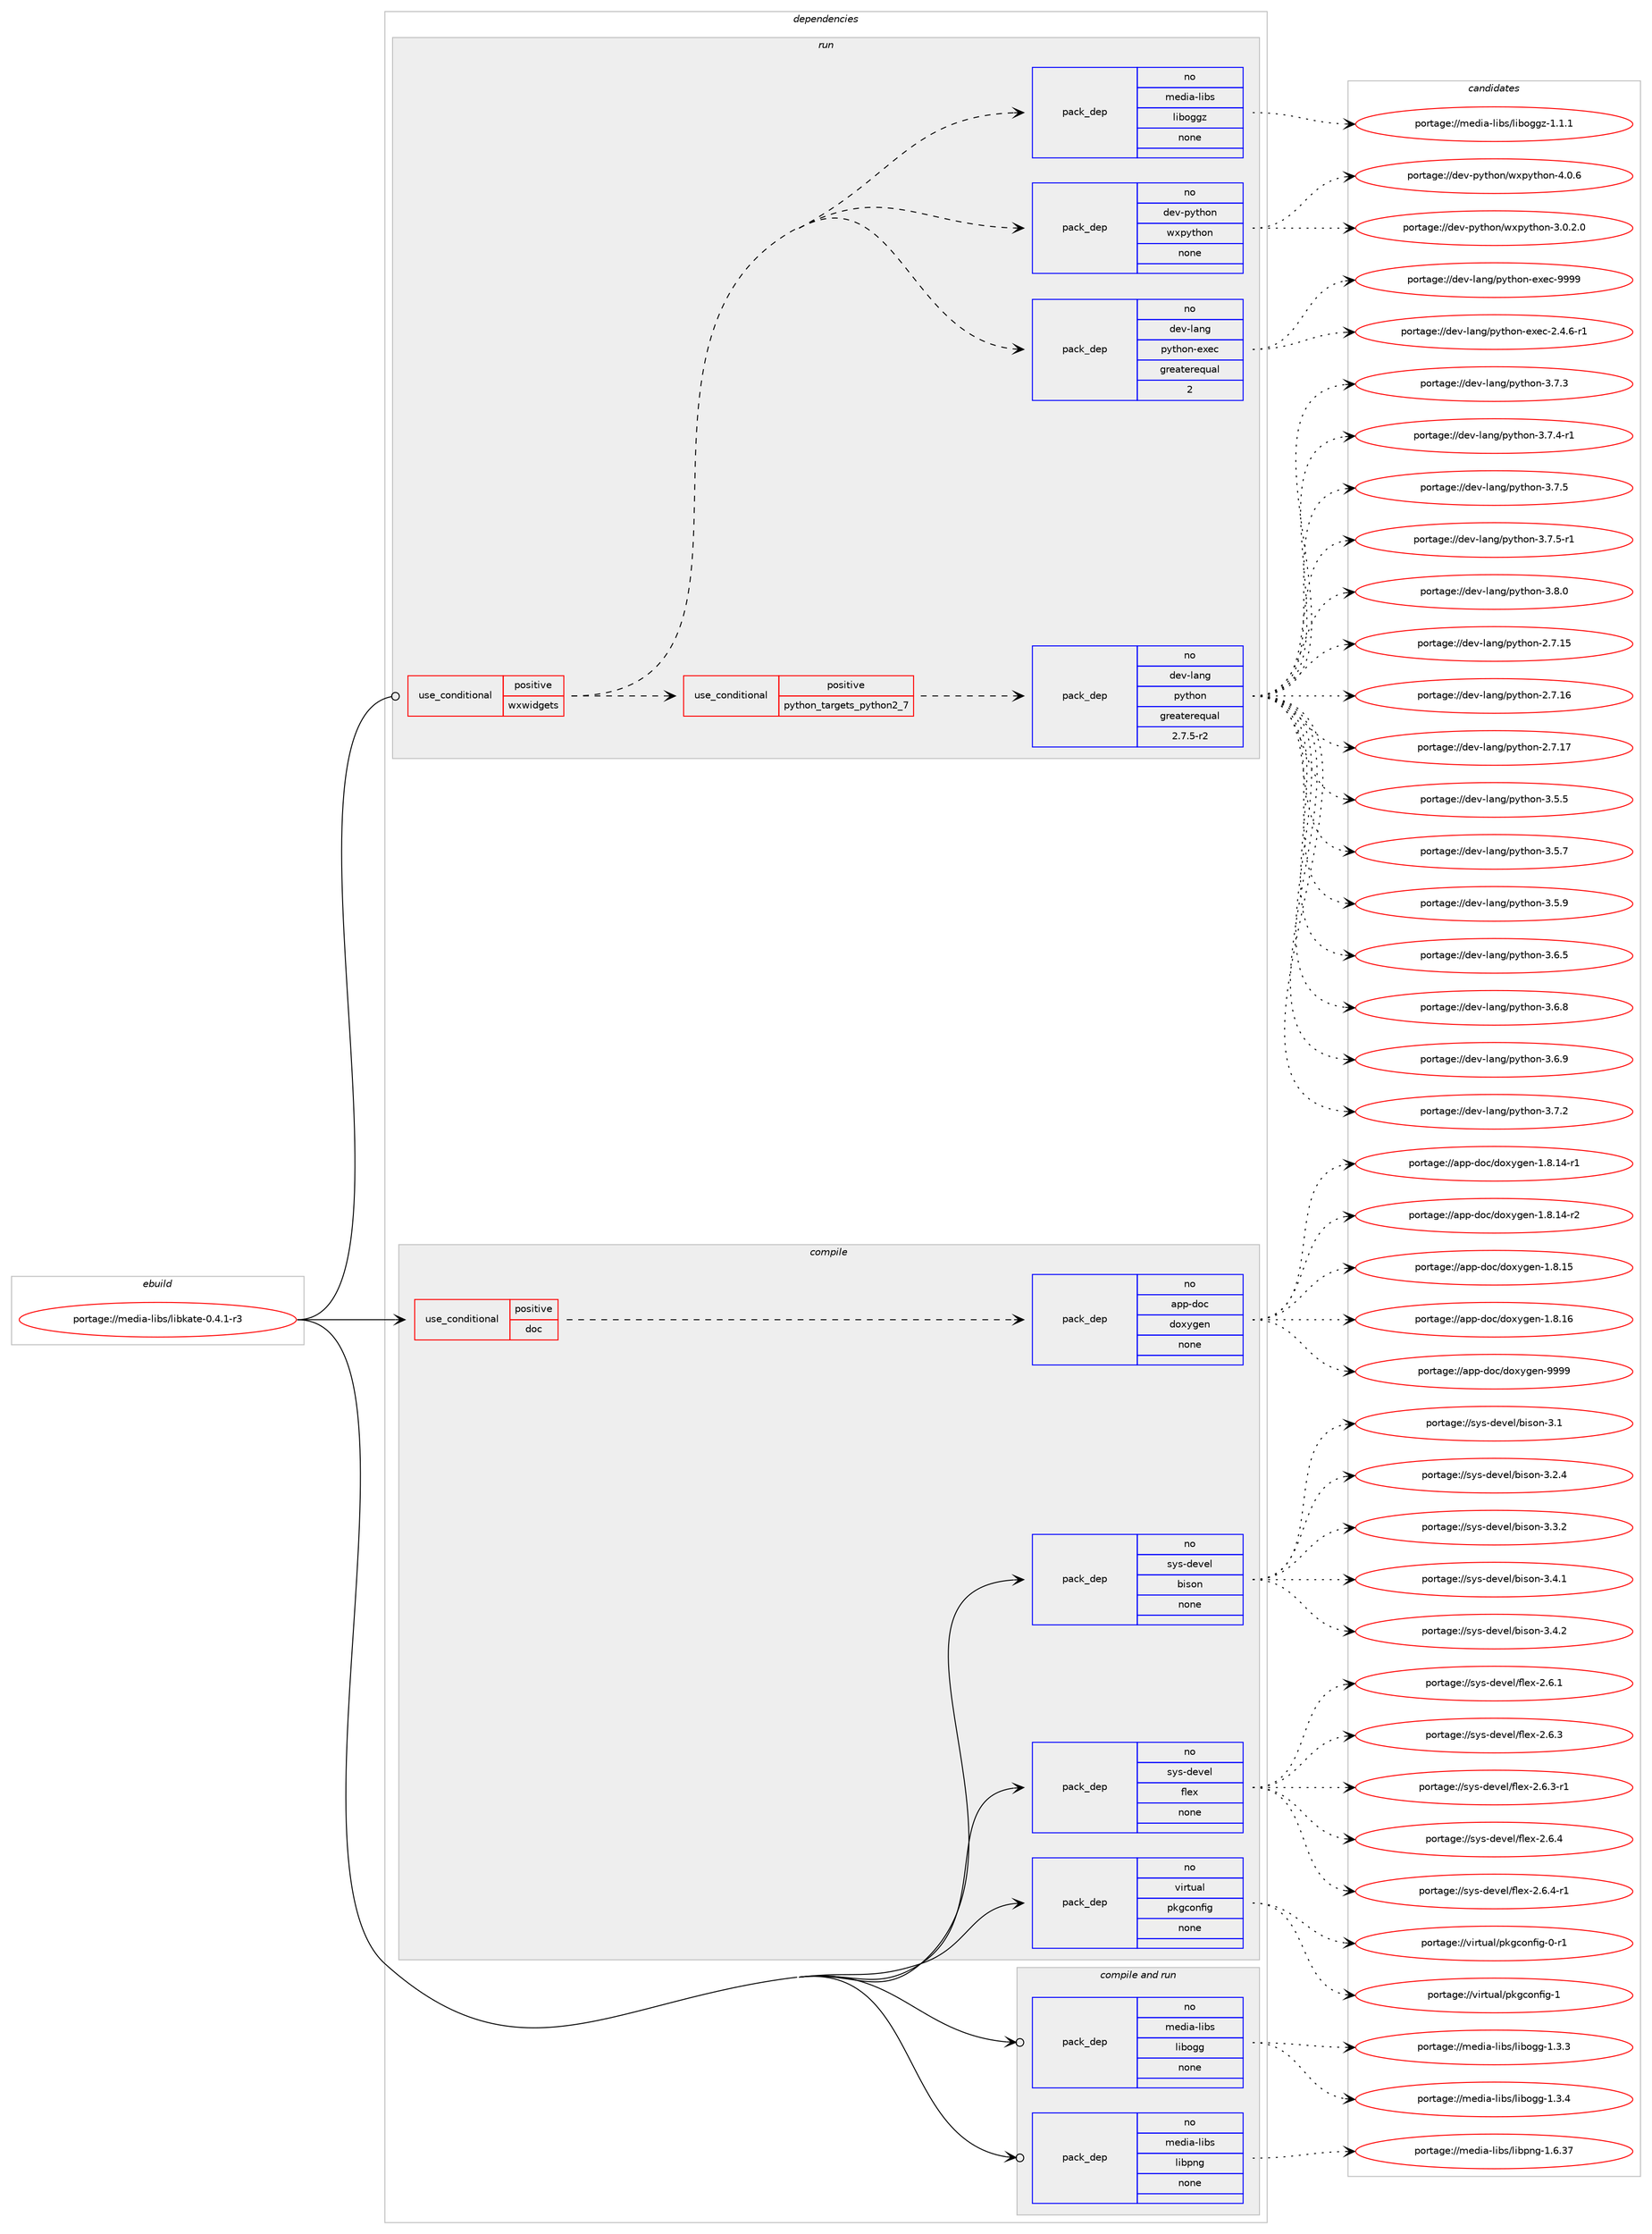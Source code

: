digraph prolog {

# *************
# Graph options
# *************

newrank=true;
concentrate=true;
compound=true;
graph [rankdir=LR,fontname=Helvetica,fontsize=10,ranksep=1.5];#, ranksep=2.5, nodesep=0.2];
edge  [arrowhead=vee];
node  [fontname=Helvetica,fontsize=10];

# **********
# The ebuild
# **********

subgraph cluster_leftcol {
color=gray;
rank=same;
label=<<i>ebuild</i>>;
id [label="portage://media-libs/libkate-0.4.1-r3", color=red, width=4, href="../media-libs/libkate-0.4.1-r3.svg"];
}

# ****************
# The dependencies
# ****************

subgraph cluster_midcol {
color=gray;
label=<<i>dependencies</i>>;
subgraph cluster_compile {
fillcolor="#eeeeee";
style=filled;
label=<<i>compile</i>>;
subgraph cond80084 {
dependency320799 [label=<<TABLE BORDER="0" CELLBORDER="1" CELLSPACING="0" CELLPADDING="4"><TR><TD ROWSPAN="3" CELLPADDING="10">use_conditional</TD></TR><TR><TD>positive</TD></TR><TR><TD>doc</TD></TR></TABLE>>, shape=none, color=red];
subgraph pack235493 {
dependency320800 [label=<<TABLE BORDER="0" CELLBORDER="1" CELLSPACING="0" CELLPADDING="4" WIDTH="220"><TR><TD ROWSPAN="6" CELLPADDING="30">pack_dep</TD></TR><TR><TD WIDTH="110">no</TD></TR><TR><TD>app-doc</TD></TR><TR><TD>doxygen</TD></TR><TR><TD>none</TD></TR><TR><TD></TD></TR></TABLE>>, shape=none, color=blue];
}
dependency320799:e -> dependency320800:w [weight=20,style="dashed",arrowhead="vee"];
}
id:e -> dependency320799:w [weight=20,style="solid",arrowhead="vee"];
subgraph pack235494 {
dependency320801 [label=<<TABLE BORDER="0" CELLBORDER="1" CELLSPACING="0" CELLPADDING="4" WIDTH="220"><TR><TD ROWSPAN="6" CELLPADDING="30">pack_dep</TD></TR><TR><TD WIDTH="110">no</TD></TR><TR><TD>sys-devel</TD></TR><TR><TD>bison</TD></TR><TR><TD>none</TD></TR><TR><TD></TD></TR></TABLE>>, shape=none, color=blue];
}
id:e -> dependency320801:w [weight=20,style="solid",arrowhead="vee"];
subgraph pack235495 {
dependency320802 [label=<<TABLE BORDER="0" CELLBORDER="1" CELLSPACING="0" CELLPADDING="4" WIDTH="220"><TR><TD ROWSPAN="6" CELLPADDING="30">pack_dep</TD></TR><TR><TD WIDTH="110">no</TD></TR><TR><TD>sys-devel</TD></TR><TR><TD>flex</TD></TR><TR><TD>none</TD></TR><TR><TD></TD></TR></TABLE>>, shape=none, color=blue];
}
id:e -> dependency320802:w [weight=20,style="solid",arrowhead="vee"];
subgraph pack235496 {
dependency320803 [label=<<TABLE BORDER="0" CELLBORDER="1" CELLSPACING="0" CELLPADDING="4" WIDTH="220"><TR><TD ROWSPAN="6" CELLPADDING="30">pack_dep</TD></TR><TR><TD WIDTH="110">no</TD></TR><TR><TD>virtual</TD></TR><TR><TD>pkgconfig</TD></TR><TR><TD>none</TD></TR><TR><TD></TD></TR></TABLE>>, shape=none, color=blue];
}
id:e -> dependency320803:w [weight=20,style="solid",arrowhead="vee"];
}
subgraph cluster_compileandrun {
fillcolor="#eeeeee";
style=filled;
label=<<i>compile and run</i>>;
subgraph pack235497 {
dependency320804 [label=<<TABLE BORDER="0" CELLBORDER="1" CELLSPACING="0" CELLPADDING="4" WIDTH="220"><TR><TD ROWSPAN="6" CELLPADDING="30">pack_dep</TD></TR><TR><TD WIDTH="110">no</TD></TR><TR><TD>media-libs</TD></TR><TR><TD>libogg</TD></TR><TR><TD>none</TD></TR><TR><TD></TD></TR></TABLE>>, shape=none, color=blue];
}
id:e -> dependency320804:w [weight=20,style="solid",arrowhead="odotvee"];
subgraph pack235498 {
dependency320805 [label=<<TABLE BORDER="0" CELLBORDER="1" CELLSPACING="0" CELLPADDING="4" WIDTH="220"><TR><TD ROWSPAN="6" CELLPADDING="30">pack_dep</TD></TR><TR><TD WIDTH="110">no</TD></TR><TR><TD>media-libs</TD></TR><TR><TD>libpng</TD></TR><TR><TD>none</TD></TR><TR><TD></TD></TR></TABLE>>, shape=none, color=blue];
}
id:e -> dependency320805:w [weight=20,style="solid",arrowhead="odotvee"];
}
subgraph cluster_run {
fillcolor="#eeeeee";
style=filled;
label=<<i>run</i>>;
subgraph cond80085 {
dependency320806 [label=<<TABLE BORDER="0" CELLBORDER="1" CELLSPACING="0" CELLPADDING="4"><TR><TD ROWSPAN="3" CELLPADDING="10">use_conditional</TD></TR><TR><TD>positive</TD></TR><TR><TD>wxwidgets</TD></TR></TABLE>>, shape=none, color=red];
subgraph cond80086 {
dependency320807 [label=<<TABLE BORDER="0" CELLBORDER="1" CELLSPACING="0" CELLPADDING="4"><TR><TD ROWSPAN="3" CELLPADDING="10">use_conditional</TD></TR><TR><TD>positive</TD></TR><TR><TD>python_targets_python2_7</TD></TR></TABLE>>, shape=none, color=red];
subgraph pack235499 {
dependency320808 [label=<<TABLE BORDER="0" CELLBORDER="1" CELLSPACING="0" CELLPADDING="4" WIDTH="220"><TR><TD ROWSPAN="6" CELLPADDING="30">pack_dep</TD></TR><TR><TD WIDTH="110">no</TD></TR><TR><TD>dev-lang</TD></TR><TR><TD>python</TD></TR><TR><TD>greaterequal</TD></TR><TR><TD>2.7.5-r2</TD></TR></TABLE>>, shape=none, color=blue];
}
dependency320807:e -> dependency320808:w [weight=20,style="dashed",arrowhead="vee"];
}
dependency320806:e -> dependency320807:w [weight=20,style="dashed",arrowhead="vee"];
subgraph pack235500 {
dependency320809 [label=<<TABLE BORDER="0" CELLBORDER="1" CELLSPACING="0" CELLPADDING="4" WIDTH="220"><TR><TD ROWSPAN="6" CELLPADDING="30">pack_dep</TD></TR><TR><TD WIDTH="110">no</TD></TR><TR><TD>dev-lang</TD></TR><TR><TD>python-exec</TD></TR><TR><TD>greaterequal</TD></TR><TR><TD>2</TD></TR></TABLE>>, shape=none, color=blue];
}
dependency320806:e -> dependency320809:w [weight=20,style="dashed",arrowhead="vee"];
subgraph pack235501 {
dependency320810 [label=<<TABLE BORDER="0" CELLBORDER="1" CELLSPACING="0" CELLPADDING="4" WIDTH="220"><TR><TD ROWSPAN="6" CELLPADDING="30">pack_dep</TD></TR><TR><TD WIDTH="110">no</TD></TR><TR><TD>dev-python</TD></TR><TR><TD>wxpython</TD></TR><TR><TD>none</TD></TR><TR><TD></TD></TR></TABLE>>, shape=none, color=blue];
}
dependency320806:e -> dependency320810:w [weight=20,style="dashed",arrowhead="vee"];
subgraph pack235502 {
dependency320811 [label=<<TABLE BORDER="0" CELLBORDER="1" CELLSPACING="0" CELLPADDING="4" WIDTH="220"><TR><TD ROWSPAN="6" CELLPADDING="30">pack_dep</TD></TR><TR><TD WIDTH="110">no</TD></TR><TR><TD>media-libs</TD></TR><TR><TD>liboggz</TD></TR><TR><TD>none</TD></TR><TR><TD></TD></TR></TABLE>>, shape=none, color=blue];
}
dependency320806:e -> dependency320811:w [weight=20,style="dashed",arrowhead="vee"];
}
id:e -> dependency320806:w [weight=20,style="solid",arrowhead="odot"];
}
}

# **************
# The candidates
# **************

subgraph cluster_choices {
rank=same;
color=gray;
label=<<i>candidates</i>>;

subgraph choice235493 {
color=black;
nodesep=1;
choiceportage97112112451001119947100111120121103101110454946564649524511449 [label="portage://app-doc/doxygen-1.8.14-r1", color=red, width=4,href="../app-doc/doxygen-1.8.14-r1.svg"];
choiceportage97112112451001119947100111120121103101110454946564649524511450 [label="portage://app-doc/doxygen-1.8.14-r2", color=red, width=4,href="../app-doc/doxygen-1.8.14-r2.svg"];
choiceportage9711211245100111994710011112012110310111045494656464953 [label="portage://app-doc/doxygen-1.8.15", color=red, width=4,href="../app-doc/doxygen-1.8.15.svg"];
choiceportage9711211245100111994710011112012110310111045494656464954 [label="portage://app-doc/doxygen-1.8.16", color=red, width=4,href="../app-doc/doxygen-1.8.16.svg"];
choiceportage971121124510011199471001111201211031011104557575757 [label="portage://app-doc/doxygen-9999", color=red, width=4,href="../app-doc/doxygen-9999.svg"];
dependency320800:e -> choiceportage97112112451001119947100111120121103101110454946564649524511449:w [style=dotted,weight="100"];
dependency320800:e -> choiceportage97112112451001119947100111120121103101110454946564649524511450:w [style=dotted,weight="100"];
dependency320800:e -> choiceportage9711211245100111994710011112012110310111045494656464953:w [style=dotted,weight="100"];
dependency320800:e -> choiceportage9711211245100111994710011112012110310111045494656464954:w [style=dotted,weight="100"];
dependency320800:e -> choiceportage971121124510011199471001111201211031011104557575757:w [style=dotted,weight="100"];
}
subgraph choice235494 {
color=black;
nodesep=1;
choiceportage11512111545100101118101108479810511511111045514649 [label="portage://sys-devel/bison-3.1", color=red, width=4,href="../sys-devel/bison-3.1.svg"];
choiceportage115121115451001011181011084798105115111110455146504652 [label="portage://sys-devel/bison-3.2.4", color=red, width=4,href="../sys-devel/bison-3.2.4.svg"];
choiceportage115121115451001011181011084798105115111110455146514650 [label="portage://sys-devel/bison-3.3.2", color=red, width=4,href="../sys-devel/bison-3.3.2.svg"];
choiceportage115121115451001011181011084798105115111110455146524649 [label="portage://sys-devel/bison-3.4.1", color=red, width=4,href="../sys-devel/bison-3.4.1.svg"];
choiceportage115121115451001011181011084798105115111110455146524650 [label="portage://sys-devel/bison-3.4.2", color=red, width=4,href="../sys-devel/bison-3.4.2.svg"];
dependency320801:e -> choiceportage11512111545100101118101108479810511511111045514649:w [style=dotted,weight="100"];
dependency320801:e -> choiceportage115121115451001011181011084798105115111110455146504652:w [style=dotted,weight="100"];
dependency320801:e -> choiceportage115121115451001011181011084798105115111110455146514650:w [style=dotted,weight="100"];
dependency320801:e -> choiceportage115121115451001011181011084798105115111110455146524649:w [style=dotted,weight="100"];
dependency320801:e -> choiceportage115121115451001011181011084798105115111110455146524650:w [style=dotted,weight="100"];
}
subgraph choice235495 {
color=black;
nodesep=1;
choiceportage1151211154510010111810110847102108101120455046544649 [label="portage://sys-devel/flex-2.6.1", color=red, width=4,href="../sys-devel/flex-2.6.1.svg"];
choiceportage1151211154510010111810110847102108101120455046544651 [label="portage://sys-devel/flex-2.6.3", color=red, width=4,href="../sys-devel/flex-2.6.3.svg"];
choiceportage11512111545100101118101108471021081011204550465446514511449 [label="portage://sys-devel/flex-2.6.3-r1", color=red, width=4,href="../sys-devel/flex-2.6.3-r1.svg"];
choiceportage1151211154510010111810110847102108101120455046544652 [label="portage://sys-devel/flex-2.6.4", color=red, width=4,href="../sys-devel/flex-2.6.4.svg"];
choiceportage11512111545100101118101108471021081011204550465446524511449 [label="portage://sys-devel/flex-2.6.4-r1", color=red, width=4,href="../sys-devel/flex-2.6.4-r1.svg"];
dependency320802:e -> choiceportage1151211154510010111810110847102108101120455046544649:w [style=dotted,weight="100"];
dependency320802:e -> choiceportage1151211154510010111810110847102108101120455046544651:w [style=dotted,weight="100"];
dependency320802:e -> choiceportage11512111545100101118101108471021081011204550465446514511449:w [style=dotted,weight="100"];
dependency320802:e -> choiceportage1151211154510010111810110847102108101120455046544652:w [style=dotted,weight="100"];
dependency320802:e -> choiceportage11512111545100101118101108471021081011204550465446524511449:w [style=dotted,weight="100"];
}
subgraph choice235496 {
color=black;
nodesep=1;
choiceportage11810511411611797108471121071039911111010210510345484511449 [label="portage://virtual/pkgconfig-0-r1", color=red, width=4,href="../virtual/pkgconfig-0-r1.svg"];
choiceportage1181051141161179710847112107103991111101021051034549 [label="portage://virtual/pkgconfig-1", color=red, width=4,href="../virtual/pkgconfig-1.svg"];
dependency320803:e -> choiceportage11810511411611797108471121071039911111010210510345484511449:w [style=dotted,weight="100"];
dependency320803:e -> choiceportage1181051141161179710847112107103991111101021051034549:w [style=dotted,weight="100"];
}
subgraph choice235497 {
color=black;
nodesep=1;
choiceportage1091011001059745108105981154710810598111103103454946514651 [label="portage://media-libs/libogg-1.3.3", color=red, width=4,href="../media-libs/libogg-1.3.3.svg"];
choiceportage1091011001059745108105981154710810598111103103454946514652 [label="portage://media-libs/libogg-1.3.4", color=red, width=4,href="../media-libs/libogg-1.3.4.svg"];
dependency320804:e -> choiceportage1091011001059745108105981154710810598111103103454946514651:w [style=dotted,weight="100"];
dependency320804:e -> choiceportage1091011001059745108105981154710810598111103103454946514652:w [style=dotted,weight="100"];
}
subgraph choice235498 {
color=black;
nodesep=1;
choiceportage109101100105974510810598115471081059811211010345494654465155 [label="portage://media-libs/libpng-1.6.37", color=red, width=4,href="../media-libs/libpng-1.6.37.svg"];
dependency320805:e -> choiceportage109101100105974510810598115471081059811211010345494654465155:w [style=dotted,weight="100"];
}
subgraph choice235499 {
color=black;
nodesep=1;
choiceportage10010111845108971101034711212111610411111045504655464953 [label="portage://dev-lang/python-2.7.15", color=red, width=4,href="../dev-lang/python-2.7.15.svg"];
choiceportage10010111845108971101034711212111610411111045504655464954 [label="portage://dev-lang/python-2.7.16", color=red, width=4,href="../dev-lang/python-2.7.16.svg"];
choiceportage10010111845108971101034711212111610411111045504655464955 [label="portage://dev-lang/python-2.7.17", color=red, width=4,href="../dev-lang/python-2.7.17.svg"];
choiceportage100101118451089711010347112121116104111110455146534653 [label="portage://dev-lang/python-3.5.5", color=red, width=4,href="../dev-lang/python-3.5.5.svg"];
choiceportage100101118451089711010347112121116104111110455146534655 [label="portage://dev-lang/python-3.5.7", color=red, width=4,href="../dev-lang/python-3.5.7.svg"];
choiceportage100101118451089711010347112121116104111110455146534657 [label="portage://dev-lang/python-3.5.9", color=red, width=4,href="../dev-lang/python-3.5.9.svg"];
choiceportage100101118451089711010347112121116104111110455146544653 [label="portage://dev-lang/python-3.6.5", color=red, width=4,href="../dev-lang/python-3.6.5.svg"];
choiceportage100101118451089711010347112121116104111110455146544656 [label="portage://dev-lang/python-3.6.8", color=red, width=4,href="../dev-lang/python-3.6.8.svg"];
choiceportage100101118451089711010347112121116104111110455146544657 [label="portage://dev-lang/python-3.6.9", color=red, width=4,href="../dev-lang/python-3.6.9.svg"];
choiceportage100101118451089711010347112121116104111110455146554650 [label="portage://dev-lang/python-3.7.2", color=red, width=4,href="../dev-lang/python-3.7.2.svg"];
choiceportage100101118451089711010347112121116104111110455146554651 [label="portage://dev-lang/python-3.7.3", color=red, width=4,href="../dev-lang/python-3.7.3.svg"];
choiceportage1001011184510897110103471121211161041111104551465546524511449 [label="portage://dev-lang/python-3.7.4-r1", color=red, width=4,href="../dev-lang/python-3.7.4-r1.svg"];
choiceportage100101118451089711010347112121116104111110455146554653 [label="portage://dev-lang/python-3.7.5", color=red, width=4,href="../dev-lang/python-3.7.5.svg"];
choiceportage1001011184510897110103471121211161041111104551465546534511449 [label="portage://dev-lang/python-3.7.5-r1", color=red, width=4,href="../dev-lang/python-3.7.5-r1.svg"];
choiceportage100101118451089711010347112121116104111110455146564648 [label="portage://dev-lang/python-3.8.0", color=red, width=4,href="../dev-lang/python-3.8.0.svg"];
dependency320808:e -> choiceportage10010111845108971101034711212111610411111045504655464953:w [style=dotted,weight="100"];
dependency320808:e -> choiceportage10010111845108971101034711212111610411111045504655464954:w [style=dotted,weight="100"];
dependency320808:e -> choiceportage10010111845108971101034711212111610411111045504655464955:w [style=dotted,weight="100"];
dependency320808:e -> choiceportage100101118451089711010347112121116104111110455146534653:w [style=dotted,weight="100"];
dependency320808:e -> choiceportage100101118451089711010347112121116104111110455146534655:w [style=dotted,weight="100"];
dependency320808:e -> choiceportage100101118451089711010347112121116104111110455146534657:w [style=dotted,weight="100"];
dependency320808:e -> choiceportage100101118451089711010347112121116104111110455146544653:w [style=dotted,weight="100"];
dependency320808:e -> choiceportage100101118451089711010347112121116104111110455146544656:w [style=dotted,weight="100"];
dependency320808:e -> choiceportage100101118451089711010347112121116104111110455146544657:w [style=dotted,weight="100"];
dependency320808:e -> choiceportage100101118451089711010347112121116104111110455146554650:w [style=dotted,weight="100"];
dependency320808:e -> choiceportage100101118451089711010347112121116104111110455146554651:w [style=dotted,weight="100"];
dependency320808:e -> choiceportage1001011184510897110103471121211161041111104551465546524511449:w [style=dotted,weight="100"];
dependency320808:e -> choiceportage100101118451089711010347112121116104111110455146554653:w [style=dotted,weight="100"];
dependency320808:e -> choiceportage1001011184510897110103471121211161041111104551465546534511449:w [style=dotted,weight="100"];
dependency320808:e -> choiceportage100101118451089711010347112121116104111110455146564648:w [style=dotted,weight="100"];
}
subgraph choice235500 {
color=black;
nodesep=1;
choiceportage10010111845108971101034711212111610411111045101120101994550465246544511449 [label="portage://dev-lang/python-exec-2.4.6-r1", color=red, width=4,href="../dev-lang/python-exec-2.4.6-r1.svg"];
choiceportage10010111845108971101034711212111610411111045101120101994557575757 [label="portage://dev-lang/python-exec-9999", color=red, width=4,href="../dev-lang/python-exec-9999.svg"];
dependency320809:e -> choiceportage10010111845108971101034711212111610411111045101120101994550465246544511449:w [style=dotted,weight="100"];
dependency320809:e -> choiceportage10010111845108971101034711212111610411111045101120101994557575757:w [style=dotted,weight="100"];
}
subgraph choice235501 {
color=black;
nodesep=1;
choiceportage10010111845112121116104111110471191201121211161041111104551464846504648 [label="portage://dev-python/wxpython-3.0.2.0", color=red, width=4,href="../dev-python/wxpython-3.0.2.0.svg"];
choiceportage1001011184511212111610411111047119120112121116104111110455246484654 [label="portage://dev-python/wxpython-4.0.6", color=red, width=4,href="../dev-python/wxpython-4.0.6.svg"];
dependency320810:e -> choiceportage10010111845112121116104111110471191201121211161041111104551464846504648:w [style=dotted,weight="100"];
dependency320810:e -> choiceportage1001011184511212111610411111047119120112121116104111110455246484654:w [style=dotted,weight="100"];
}
subgraph choice235502 {
color=black;
nodesep=1;
choiceportage1091011001059745108105981154710810598111103103122454946494649 [label="portage://media-libs/liboggz-1.1.1", color=red, width=4,href="../media-libs/liboggz-1.1.1.svg"];
dependency320811:e -> choiceportage1091011001059745108105981154710810598111103103122454946494649:w [style=dotted,weight="100"];
}
}

}
